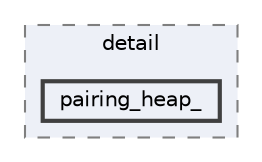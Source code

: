 digraph "C:/Users/HP/Documents/GitHub/Minero-Game/lib/include/c++/ext/pb_ds/detail/pairing_heap_"
{
 // LATEX_PDF_SIZE
  bgcolor="transparent";
  edge [fontname=Helvetica,fontsize=10,labelfontname=Helvetica,labelfontsize=10];
  node [fontname=Helvetica,fontsize=10,shape=box,height=0.2,width=0.4];
  compound=true
  subgraph clusterdir_4f0f249fdc041bc21b8825b2f7ef78dc {
    graph [ bgcolor="#edf0f7", pencolor="grey50", label="detail", fontname=Helvetica,fontsize=10 style="filled,dashed", URL="dir_4f0f249fdc041bc21b8825b2f7ef78dc.html",tooltip=""]
  dir_0070bc583c04d538c7680ebaaafcced3 [label="pairing_heap_", fillcolor="#edf0f7", color="grey25", style="filled,bold", URL="dir_0070bc583c04d538c7680ebaaafcced3.html",tooltip=""];
  }
}
